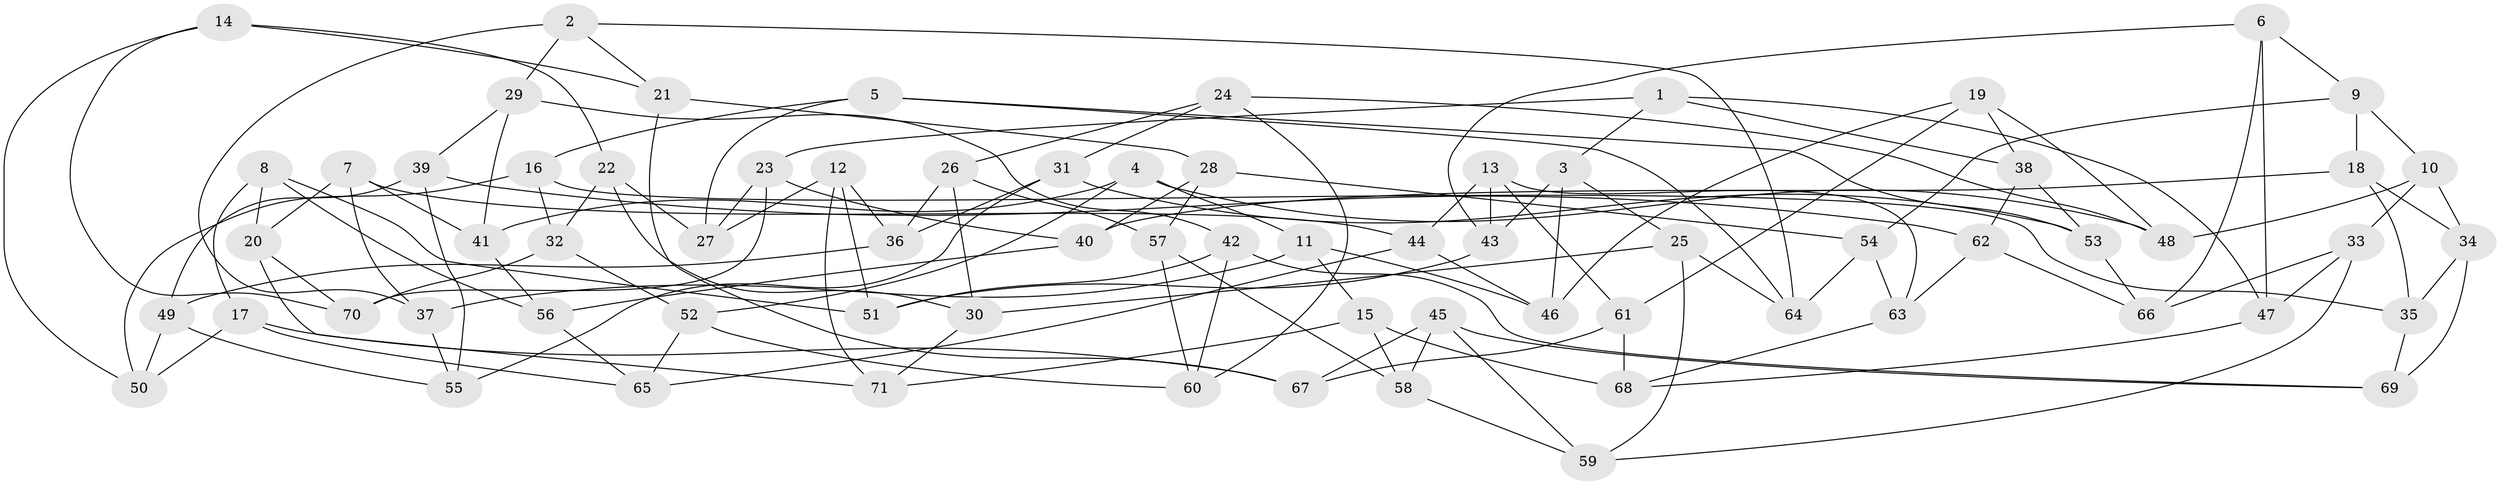 // Generated by graph-tools (version 1.1) at 2025/02/03/09/25 03:02:56]
// undirected, 71 vertices, 142 edges
graph export_dot {
graph [start="1"]
  node [color=gray90,style=filled];
  1;
  2;
  3;
  4;
  5;
  6;
  7;
  8;
  9;
  10;
  11;
  12;
  13;
  14;
  15;
  16;
  17;
  18;
  19;
  20;
  21;
  22;
  23;
  24;
  25;
  26;
  27;
  28;
  29;
  30;
  31;
  32;
  33;
  34;
  35;
  36;
  37;
  38;
  39;
  40;
  41;
  42;
  43;
  44;
  45;
  46;
  47;
  48;
  49;
  50;
  51;
  52;
  53;
  54;
  55;
  56;
  57;
  58;
  59;
  60;
  61;
  62;
  63;
  64;
  65;
  66;
  67;
  68;
  69;
  70;
  71;
  1 -- 38;
  1 -- 3;
  1 -- 23;
  1 -- 47;
  2 -- 21;
  2 -- 64;
  2 -- 37;
  2 -- 29;
  3 -- 43;
  3 -- 25;
  3 -- 46;
  4 -- 48;
  4 -- 52;
  4 -- 41;
  4 -- 11;
  5 -- 27;
  5 -- 53;
  5 -- 16;
  5 -- 64;
  6 -- 43;
  6 -- 66;
  6 -- 9;
  6 -- 47;
  7 -- 41;
  7 -- 37;
  7 -- 44;
  7 -- 20;
  8 -- 20;
  8 -- 51;
  8 -- 17;
  8 -- 56;
  9 -- 18;
  9 -- 54;
  9 -- 10;
  10 -- 33;
  10 -- 34;
  10 -- 48;
  11 -- 15;
  11 -- 37;
  11 -- 46;
  12 -- 51;
  12 -- 71;
  12 -- 36;
  12 -- 27;
  13 -- 61;
  13 -- 44;
  13 -- 63;
  13 -- 43;
  14 -- 70;
  14 -- 50;
  14 -- 22;
  14 -- 21;
  15 -- 71;
  15 -- 68;
  15 -- 58;
  16 -- 32;
  16 -- 50;
  16 -- 35;
  17 -- 50;
  17 -- 67;
  17 -- 65;
  18 -- 40;
  18 -- 35;
  18 -- 34;
  19 -- 48;
  19 -- 38;
  19 -- 61;
  19 -- 46;
  20 -- 70;
  20 -- 71;
  21 -- 67;
  21 -- 28;
  22 -- 30;
  22 -- 32;
  22 -- 27;
  23 -- 70;
  23 -- 27;
  23 -- 40;
  24 -- 60;
  24 -- 31;
  24 -- 26;
  24 -- 48;
  25 -- 30;
  25 -- 59;
  25 -- 64;
  26 -- 57;
  26 -- 30;
  26 -- 36;
  28 -- 54;
  28 -- 57;
  28 -- 40;
  29 -- 41;
  29 -- 39;
  29 -- 42;
  30 -- 71;
  31 -- 53;
  31 -- 55;
  31 -- 36;
  32 -- 52;
  32 -- 70;
  33 -- 59;
  33 -- 47;
  33 -- 66;
  34 -- 69;
  34 -- 35;
  35 -- 69;
  36 -- 49;
  37 -- 55;
  38 -- 53;
  38 -- 62;
  39 -- 62;
  39 -- 49;
  39 -- 55;
  40 -- 56;
  41 -- 56;
  42 -- 60;
  42 -- 69;
  42 -- 51;
  43 -- 51;
  44 -- 65;
  44 -- 46;
  45 -- 69;
  45 -- 67;
  45 -- 58;
  45 -- 59;
  47 -- 68;
  49 -- 55;
  49 -- 50;
  52 -- 60;
  52 -- 65;
  53 -- 66;
  54 -- 63;
  54 -- 64;
  56 -- 65;
  57 -- 58;
  57 -- 60;
  58 -- 59;
  61 -- 67;
  61 -- 68;
  62 -- 66;
  62 -- 63;
  63 -- 68;
}
